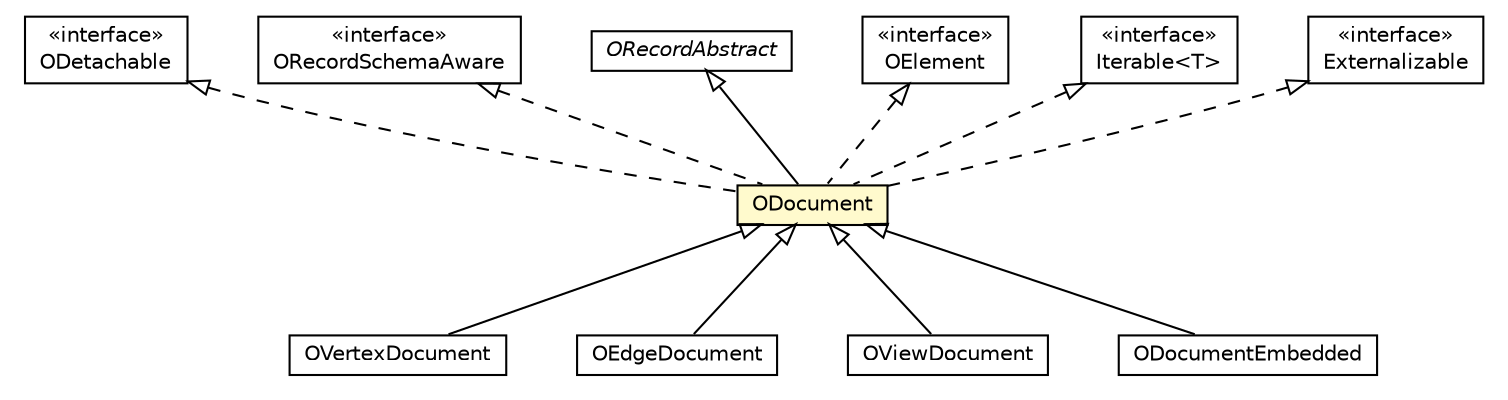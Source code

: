 #!/usr/local/bin/dot
#
# Class diagram 
# Generated by UMLGraph version R5_6-24-gf6e263 (http://www.umlgraph.org/)
#

digraph G {
	edge [fontname="Helvetica",fontsize=10,labelfontname="Helvetica",labelfontsize=10];
	node [fontname="Helvetica",fontsize=10,shape=plaintext];
	nodesep=0.25;
	ranksep=0.5;
	// com.orientechnologies.orient.core.db.record.ODetachable
	c3072313 [label=<<table title="com.orientechnologies.orient.core.db.record.ODetachable" border="0" cellborder="1" cellspacing="0" cellpadding="2" port="p" href="../../db/record/ODetachable.html">
		<tr><td><table border="0" cellspacing="0" cellpadding="1">
<tr><td align="center" balign="center"> &#171;interface&#187; </td></tr>
<tr><td align="center" balign="center"> ODetachable </td></tr>
		</table></td></tr>
		</table>>, URL="../../db/record/ODetachable.html", fontname="Helvetica", fontcolor="black", fontsize=10.0];
	// com.orientechnologies.orient.core.record.ORecordSchemaAware
	c3072390 [label=<<table title="com.orientechnologies.orient.core.record.ORecordSchemaAware" border="0" cellborder="1" cellspacing="0" cellpadding="2" port="p" href="../ORecordSchemaAware.html">
		<tr><td><table border="0" cellspacing="0" cellpadding="1">
<tr><td align="center" balign="center"> &#171;interface&#187; </td></tr>
<tr><td align="center" balign="center"> ORecordSchemaAware </td></tr>
		</table></td></tr>
		</table>>, URL="../ORecordSchemaAware.html", fontname="Helvetica", fontcolor="black", fontsize=10.0];
	// com.orientechnologies.orient.core.record.ORecordAbstract
	c3072394 [label=<<table title="com.orientechnologies.orient.core.record.ORecordAbstract" border="0" cellborder="1" cellspacing="0" cellpadding="2" port="p" href="../ORecordAbstract.html">
		<tr><td><table border="0" cellspacing="0" cellpadding="1">
<tr><td align="center" balign="center"><font face="Helvetica-Oblique"> ORecordAbstract </font></td></tr>
		</table></td></tr>
		</table>>, URL="../ORecordAbstract.html", fontname="Helvetica", fontcolor="black", fontsize=10.0];
	// com.orientechnologies.orient.core.record.OElement
	c3072399 [label=<<table title="com.orientechnologies.orient.core.record.OElement" border="0" cellborder="1" cellspacing="0" cellpadding="2" port="p" href="../OElement.html">
		<tr><td><table border="0" cellspacing="0" cellpadding="1">
<tr><td align="center" balign="center"> &#171;interface&#187; </td></tr>
<tr><td align="center" balign="center"> OElement </td></tr>
		</table></td></tr>
		</table>>, URL="../OElement.html", fontname="Helvetica", fontcolor="black", fontsize=10.0];
	// com.orientechnologies.orient.core.record.impl.ODocument
	c3072402 [label=<<table title="com.orientechnologies.orient.core.record.impl.ODocument" border="0" cellborder="1" cellspacing="0" cellpadding="2" port="p" bgcolor="lemonChiffon" href="./ODocument.html">
		<tr><td><table border="0" cellspacing="0" cellpadding="1">
<tr><td align="center" balign="center"> ODocument </td></tr>
		</table></td></tr>
		</table>>, URL="./ODocument.html", fontname="Helvetica", fontcolor="black", fontsize=10.0];
	// com.orientechnologies.orient.core.record.impl.OVertexDocument
	c3072403 [label=<<table title="com.orientechnologies.orient.core.record.impl.OVertexDocument" border="0" cellborder="1" cellspacing="0" cellpadding="2" port="p" href="./OVertexDocument.html">
		<tr><td><table border="0" cellspacing="0" cellpadding="1">
<tr><td align="center" balign="center"> OVertexDocument </td></tr>
		</table></td></tr>
		</table>>, URL="./OVertexDocument.html", fontname="Helvetica", fontcolor="black", fontsize=10.0];
	// com.orientechnologies.orient.core.record.impl.OEdgeDocument
	c3072404 [label=<<table title="com.orientechnologies.orient.core.record.impl.OEdgeDocument" border="0" cellborder="1" cellspacing="0" cellpadding="2" port="p" href="./OEdgeDocument.html">
		<tr><td><table border="0" cellspacing="0" cellpadding="1">
<tr><td align="center" balign="center"> OEdgeDocument </td></tr>
		</table></td></tr>
		</table>>, URL="./OEdgeDocument.html", fontname="Helvetica", fontcolor="black", fontsize=10.0];
	// com.orientechnologies.orient.core.record.impl.OViewDocument
	c3072405 [label=<<table title="com.orientechnologies.orient.core.record.impl.OViewDocument" border="0" cellborder="1" cellspacing="0" cellpadding="2" port="p" href="./OViewDocument.html">
		<tr><td><table border="0" cellspacing="0" cellpadding="1">
<tr><td align="center" balign="center"> OViewDocument </td></tr>
		</table></td></tr>
		</table>>, URL="./OViewDocument.html", fontname="Helvetica", fontcolor="black", fontsize=10.0];
	// com.orientechnologies.orient.core.record.impl.ODocumentEmbedded
	c3072411 [label=<<table title="com.orientechnologies.orient.core.record.impl.ODocumentEmbedded" border="0" cellborder="1" cellspacing="0" cellpadding="2" port="p" href="./ODocumentEmbedded.html">
		<tr><td><table border="0" cellspacing="0" cellpadding="1">
<tr><td align="center" balign="center"> ODocumentEmbedded </td></tr>
		</table></td></tr>
		</table>>, URL="./ODocumentEmbedded.html", fontname="Helvetica", fontcolor="black", fontsize=10.0];
	//com.orientechnologies.orient.core.record.impl.ODocument extends com.orientechnologies.orient.core.record.ORecordAbstract
	c3072394:p -> c3072402:p [dir=back,arrowtail=empty];
	//com.orientechnologies.orient.core.record.impl.ODocument implements java.lang.Iterable<T>
	c3074809:p -> c3072402:p [dir=back,arrowtail=empty,style=dashed];
	//com.orientechnologies.orient.core.record.impl.ODocument implements com.orientechnologies.orient.core.record.ORecordSchemaAware
	c3072390:p -> c3072402:p [dir=back,arrowtail=empty,style=dashed];
	//com.orientechnologies.orient.core.record.impl.ODocument implements com.orientechnologies.orient.core.db.record.ODetachable
	c3072313:p -> c3072402:p [dir=back,arrowtail=empty,style=dashed];
	//com.orientechnologies.orient.core.record.impl.ODocument implements java.io.Externalizable
	c3074810:p -> c3072402:p [dir=back,arrowtail=empty,style=dashed];
	//com.orientechnologies.orient.core.record.impl.ODocument implements com.orientechnologies.orient.core.record.OElement
	c3072399:p -> c3072402:p [dir=back,arrowtail=empty,style=dashed];
	//com.orientechnologies.orient.core.record.impl.OVertexDocument extends com.orientechnologies.orient.core.record.impl.ODocument
	c3072402:p -> c3072403:p [dir=back,arrowtail=empty];
	//com.orientechnologies.orient.core.record.impl.OEdgeDocument extends com.orientechnologies.orient.core.record.impl.ODocument
	c3072402:p -> c3072404:p [dir=back,arrowtail=empty];
	//com.orientechnologies.orient.core.record.impl.OViewDocument extends com.orientechnologies.orient.core.record.impl.ODocument
	c3072402:p -> c3072405:p [dir=back,arrowtail=empty];
	//com.orientechnologies.orient.core.record.impl.ODocumentEmbedded extends com.orientechnologies.orient.core.record.impl.ODocument
	c3072402:p -> c3072411:p [dir=back,arrowtail=empty];
	// java.lang.Iterable<T>
	c3074809 [label=<<table title="java.lang.Iterable" border="0" cellborder="1" cellspacing="0" cellpadding="2" port="p" href="http://java.sun.com/j2se/1.4.2/docs/api/java/lang/Iterable.html">
		<tr><td><table border="0" cellspacing="0" cellpadding="1">
<tr><td align="center" balign="center"> &#171;interface&#187; </td></tr>
<tr><td align="center" balign="center"> Iterable&lt;T&gt; </td></tr>
		</table></td></tr>
		</table>>, URL="http://java.sun.com/j2se/1.4.2/docs/api/java/lang/Iterable.html", fontname="Helvetica", fontcolor="black", fontsize=10.0];
	// java.io.Externalizable
	c3074810 [label=<<table title="java.io.Externalizable" border="0" cellborder="1" cellspacing="0" cellpadding="2" port="p" href="http://java.sun.com/j2se/1.4.2/docs/api/java/io/Externalizable.html">
		<tr><td><table border="0" cellspacing="0" cellpadding="1">
<tr><td align="center" balign="center"> &#171;interface&#187; </td></tr>
<tr><td align="center" balign="center"> Externalizable </td></tr>
		</table></td></tr>
		</table>>, URL="http://java.sun.com/j2se/1.4.2/docs/api/java/io/Externalizable.html", fontname="Helvetica", fontcolor="black", fontsize=10.0];
}

